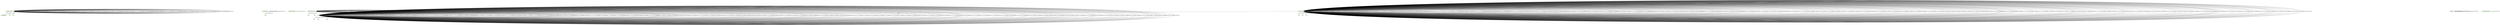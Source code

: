 digraph {
fontname="Helvetica";
node[style=filled, fontname="Helvetica", colorscheme=greens3, color=1];
MergedAdapter;
s11[peripheries=2];
WebViewContextMenu;
s0[peripheries=2];
s2[peripheries=2];
s6;
s9[peripheries=2];
MailActivity;
EmailCopyContextMenu;
s8[peripheries=2];
MailboxSelectionActivity;
s5[peripheries=2];
FolderSelectionActivity;
s7[peripheries=2];
s4[peripheries=2];
s10[peripheries=2];
ComposeActivity;
s3[peripheries=2];
s1[peripheries=2];
EmlViewerActivity;
FolderSelectionActivity -> FolderSelectionActivity[label="getConversationUpdater"];
ComposeActivity -> ComposeActivity[label="getBccAddresses"];
ComposeActivity -> ComposeActivity[label="findViews"];
s6 -> s8[label="onOptionsItemSelected",style=dotted];
s6 -> s6[label="composeWithExtraValues"];
ComposeActivity -> ComposeActivity[label="finishRecipientErrorDialog"];
ComposeActivity -> ComposeActivity[label="getWaitFragment"];
ComposeActivity -> ComposeActivity[label="checkValidAccounts"];
s6 -> s6[label="appendToBody"];
MailboxSelectionActivity -> MailboxSelectionActivity[label="onStart"];
s6 -> s6[label="updateActionIntent"];
s6 -> s6[label="initExtraValues"];
s6 -> s6[label="onSaveInstanceState"];
s6 -> s6[label="onRestoreInstanceState"];
ComposeActivity -> ComposeActivity[label="onAppUpPressed"];
s6 -> s6[label="onAttachmentDeleted"];
ComposeActivity -> ComposeActivity[label="convertToHashSet"];
ComposeActivity -> ComposeActivity[label="getQuotedTextOffset"];
ComposeActivity -> ComposeActivity[label="addCcAddressesToList"];
s6 -> s6[label="replyAll"];
s6 -> s6[label="setupRecipients"];
ComposeActivity -> ComposeActivity[label="updateSaveUi"];
ComposeActivity -> ComposeActivity[label="setBody"];
ComposeActivity -> ComposeActivity[label="onDestroy"];
s6 -> s6[label="doAttach"];
s6 -> s6[label="getDefaultReplyFromAccount"];
ComposeActivity -> ComposeActivity[label="addAttachments"];
ComposeActivity -> ComposeActivity[label="doSend"];
ComposeActivity -> ComposeActivity[label="updateCheckedState"];
s6 -> s6[label="showCcBcc"];
ComposeActivity -> ComposeActivity[label="showSendConfirmation"];
s6 -> s6[label="doDiscard"];
s6 -> s6[label="getBody"];
ComposeActivity -> ComposeActivity[label="doDiscard"];
ComposeActivity -> ComposeActivity[label="updateActionIntent"];
ComposeActivity -> ComposeActivity[label="showCcBcc"];
s6 -> s6[label="checkInvalidEmails"];
FolderSelectionActivity -> FolderSelectionActivity[label="onFolderSelected"];
ComposeActivity -> ComposeActivity[label="getDraftType"];
s6 -> s6[label="initReplyRecipients"];
EmailCopyContextMenu -> EmailCopyContextMenu[label="onCreateContextMenu"];
s6 -> s6[label="initChangeListeners"];
ComposeActivity -> ComposeActivity[label="beforeTextChanged"];
ComposeActivity -> ComposeActivity[label="finishCreate"];
FolderSelectionActivity -> FolderSelectionActivity[label="getFolderController"];
ComposeActivity -> ComposeActivity[label="logSendOrSave"];
s6 -> s6[label="onPause"];
FolderSelectionActivity -> FolderSelectionActivity[label="supportsDrag"];
ComposeActivity -> ComposeActivity[label="finishSetup"];
MailboxSelectionActivity -> MailboxSelectionActivity[label="getFolderSelectionActivity"];
s6 -> s6[label="getBccAddresses"];
ComposeActivity -> ComposeActivity[label="getActionString"];
s6 -> s6[label="isBodyEmpty"];
FolderSelectionActivity -> FolderSelectionActivity[label="createFolderListFragment"];
ComposeActivity -> ComposeActivity[label="sendOrSaveWithSanityChecks"];
ComposeActivity -> ComposeActivity[label="showRecipientErrorDialog"];
MailboxSelectionActivity -> MailboxSelectionActivity[label="onStop"];
ComposeActivity -> ComposeActivity[label="setFieldsFromRefMessage"];
s6 -> s6[label="recipientMatchesThisAccount"];
ComposeActivity -> ComposeActivity[label="initFromMailTo"];
MailboxSelectionActivity -> MailboxSelectionActivity[label="selectAccount"];
s6 -> s9[label="onCreate",style=dotted];
s6 -> s6[label="addAttachmentAndUpdateView"];
s6 -> s6[label="saveState"];
ComposeActivity -> ComposeActivity[label="showErrorToast"];
FolderSelectionActivity -> FolderSelectionActivity[label="doCancel"];
ComposeActivity -> ComposeActivity[label="setAccount"];
ComposeActivity -> ComposeActivity[label="initRecipientsFromRefMessage"];
s6 -> s6[label="initQuotedTextFromRefMessage"];
ComposeActivity -> ComposeActivity[label="saveIfNeeded"];
s6 -> s6[label="createActionIntent"];
s6 -> s6[label="initFromRefMessage"];
FolderSelectionActivity -> FolderSelectionActivity[label="stopDragMode"];
ComposeActivity -> ComposeActivity[label="setupRecipients"];
ComposeActivity -> ComposeActivity[label="focusBody"];
ComposeActivity -> ComposeActivity[label="onRestoreInstanceState"];
MailboxSelectionActivity -> MailboxSelectionActivity[label="getWaitFragment"];
ComposeActivity -> ComposeActivity[label="onResume"];
WebViewContextMenu -> WebViewContextMenu[label="onCreateContextMenu"];
ComposeActivity -> ComposeActivity[label="setFocus"];
ComposeActivity -> ComposeActivity[label="initAttachmentsFromIntent"];
FolderSelectionActivity -> FolderSelectionActivity[label="getPendingToastOperation"];
FolderSelectionActivity -> FolderSelectionActivity[label="createWidget"];
s6 -> s6[label="compose"];
MailboxSelectionActivity -> MailboxSelectionActivity[label="onLoadFinished"];
s6 -> s6[label="showCcBccViews"];
s6 -> s6[label="removeComposingSpans"];
MailboxSelectionActivity -> MailboxSelectionActivity[label="showWaitFragment"];
ComposeActivity -> ComposeActivity[label="QuotedTextView"];
s6 -> s6[label="getSignatureStartPosition"];
ComposeActivity -> ComposeActivity[label="getHtmlText"];
MailboxSelectionActivity -> MailboxSelectionActivity[label="completeSetupWithAccounts"];
ComposeActivity -> ComposeActivity[label="QuotedTextView"];
s6 -> s6[label="formatSenders"];
ComposeActivity -> ComposeActivity[label="finishSendConfirmDialog"];
ComposeActivity -> ComposeActivity[label="onLoadFinished"];
s6 -> s6[label="initRecipientsFromRefMessage"];
FolderSelectionActivity -> FolderSelectionActivity[label="onFolderChanged"];
s6 -> s6[label="afterTextChanged"];
ComposeActivity -> ComposeActivity[label="afterTextChanged"];
s6 -> s6[label="createMessage"];
FolderSelectionActivity -> FolderSelectionActivity[label="getSelectedSet"];
ComposeActivity -> ComposeActivity[label="createMessage"];
ComposeActivity -> ComposeActivity[label="onEditorAction"];
ComposeActivity -> s6[label="onClick"];
ComposeActivity -> ComposeActivity[label="compose"];
MailboxSelectionActivity -> MailboxSelectionActivity[label="restoreState"];
s6 -> s6[label="composeToAddress"];
ComposeActivity -> ComposeActivity[label="decodeEmailInUri"];
ComposeActivity -> ComposeActivity[label="updateHideOrShowQuotedText"];
ComposeActivity -> ComposeActivity[label="shouldSave"];
s6 -> s6[label="finishSendConfirmDialog"];
ComposeActivity -> ComposeActivity[label="initFromDraftMessage"];
ComposeActivity -> ComposeActivity[label="initReplyRecipients"];
ComposeActivity -> ComposeActivity[label="reportRenderingFeedback"];
ComposeActivity -> ComposeActivity[label="QuotedTextView"];
MailboxSelectionActivity -> s0[label="onListItemClick",style=dotted];
ComposeActivity -> ComposeActivity[label="reply"];
ComposeActivity -> ComposeActivity[label="addAddressesToList"];
s6 -> s6[label="setAccount"];
FolderSelectionActivity -> FolderSelectionActivity[label="onUndoAvailable"];
s6 -> s6[label="getAddressesFromList"];
MailboxSelectionActivity -> MailboxSelectionActivity[label="onPause"];
ComposeActivity -> ComposeActivity[label="initFromSpinner"];
ComposeActivity -> ComposeActivity[label="addAttachmentAndUpdateView"];
FolderSelectionActivity -> FolderSelectionActivity[label="getExcludedFolderTypes"];
FolderSelectionActivity -> FolderSelectionActivity[label="getErrorListener"];
EmlViewerActivity -> EmlViewerActivity[label="onCreateOptionsMenu"];
ComposeActivity -> ComposeActivity[label="onStart"];
MailboxSelectionActivity -> MailboxSelectionActivity[label="onCreate"];
FolderSelectionActivity -> FolderSelectionActivity[label="getUpOrBackController"];
s6 -> s6[label="getMode"];
ComposeActivity -> ComposeActivity[label="onSaveInstanceState"];
s6 -> s6[label="initActionBar"];
s6 -> s6[label="onResume"];
s6 -> s6[label="initFromSpinner"];
s6 -> s6[label="createForwardIntent"];
MailboxSelectionActivity -> MailboxSelectionActivity[label="setupWithAccounts"];
ComposeActivity -> ComposeActivity[label="doAttach"];
s6 -> s6[label="setBody"];
s6 -> s6[label="getMatchingRecipient"];
s6 -> s6[label="showErrorToast"];
ComposeActivity -> ComposeActivity[label="setSubject"];
MailActivity -> MailActivity[label="onCreateOptionsMenu"];
FolderSelectionActivity -> FolderSelectionActivity[label="getActivityContext"];
ComposeActivity -> ComposeActivity[label="getReplyFromAccount"];
s6 -> s10[label="onClick",style=dotted];
ComposeActivity -> ComposeActivity[label="createReplyIntent"];
ComposeActivity -> ComposeActivity[label="clearChangeListeners"];
s6 -> s6[label="registerTestSendOrSaveCallback"];
ComposeActivity -> ComposeActivity[label="initToRecipients"];
s6 -> s6[label="initFromDraftMessage"];
s6 -> s6[label="showSendConfirmDialog"];
s6 -> s6[label="convertToPrintableSignature"];
s6 -> s6[label="replacePlus"];
ComposeActivity -> ComposeActivity[label="isBodyEmpty"];
ComposeActivity -> ComposeActivity[label="getActivityContext"];
ComposeActivity -> ComposeActivity[label="getFromAccount"];
s6 -> s6[label="showRecipientErrorDialog"];
s6 -> s6[label="onBackPressed"];
ComposeActivity -> ComposeActivity[label="appendToBody"];
ComposeActivity -> ComposeActivity[label="forward"];
ComposeActivity -> ComposeActivity[label="composeWithQuotedText"];
s6 -> s6[label="onTextChanged"];
s6 -> s6[label="getReplyFromAccountFromDraft"];
ComposeActivity -> ComposeActivity[label="discardChanges"];
ComposeActivity -> ComposeActivity[label="onPause"];
ComposeActivity -> ComposeActivity[label="initFromExtras"];
s6 -> s6[label="reply"];
ComposeActivity -> ComposeActivity[label="getMatchingRecipient"];
ComposeActivity -> ComposeActivity[label="setQuotedText"];
s6 -> s6[label="initFromMailTo"];
ComposeActivity -> ComposeActivity[label="addRecipients"];
s6 -> s6[label="createReplyIntent"];
s6 -> s6[label="initFromExtras"];
s6 -> s6[label="doSend"];
s6 -> s6[label="logSendOrSave"];
FolderSelectionActivity -> FolderSelectionActivity[label="setPendingToastOperation"];
s6 -> s6[label="checkValidAccounts"];
ComposeActivity -> ComposeActivity[label="doSave"];
ComposeActivity -> ComposeActivity[label="getQuotedTextIfIncluded"];
ComposeActivity -> ComposeActivity[label="appendSignature"];
ComposeActivity -> ComposeActivity[label="showSendConfirmDialog"];
ComposeActivity -> ComposeActivity[label="updateHideOrShowCcBcc"];
ComposeActivity -> ComposeActivity[label="initChangeListeners"];
MailboxSelectionActivity -> MailboxSelectionActivity[label="onBackPressed"];
s6 -> s6[label="clearChangeListeners"];
ComposeActivity -> ComposeActivity[label="addBccAddresses"];
s6 -> s6[label="hadSavedInstanceStateMessage"];
s6 -> s6[label="onCreateOptionsMenu"];
s6 -> s6[label="getWaitFragment"];
ComposeActivity -> ComposeActivity[label="addAttachmentAndUpdateView"];
FolderSelectionActivity -> FolderSelectionActivity[label="getFolderSelector"];
s6 -> s6[label="updateSaveUi"];
s6 -> s6[label="showEmptyTextWarnings"];
MailActivity -> MailActivity[label="onPrepareOptionsMenu"];
ComposeActivity -> ComposeActivity[label="doDiscardWithoutConfirmation"];
s6 -> s6[label="showWaitFragment"];
ComposeActivity -> ComposeActivity[label="onCreateLoader"];
ComposeActivity -> ComposeActivity[label="formatSenders"];
MailActivity -> MailActivity[label="onOptionsItemSelected"];
ComposeActivity -> ComposeActivity[label="onCreateOptionsMenu"];
ComposeActivity -> ComposeActivity[label="setUpperDividerVisible"];
s6 -> s6[label="addAddressToList"];
FolderSelectionActivity -> FolderSelectionActivity[label="getHierarchyFolder"];
s6 -> s6[label="getDraftType"];
MailboxSelectionActivity -> MailboxSelectionActivity[label="updateAccountList"];
ComposeActivity -> ComposeActivity[label="saveRequestMap"];
s6 -> s6[label="getToAddresses"];
MailboxSelectionActivity -> s1[label="onClick",style=dotted];
s6 -> s6[label="initAttachments"];
s6 -> s6[label="saveRequestMap"];
FolderSelectionActivity -> FolderSelectionActivity[label="onFooterViewErrorActionClick"];
s6 -> s6[label="onPrepareOptionsMenu"];
s6 -> s6[label="finishSetup"];
s6 -> s6[label="addAttachments"];
s6 -> s6[label="showSendConfirmation"];
s6 -> s6[label="tokenizeAddressList"];
s6 -> s6[label="buildFormattedSubject"];
FolderSelectionActivity -> FolderSelectionActivity[label="getRecentFolderController"];
ComposeActivity -> ComposeActivity[label="showCcBccViews"];
ComposeActivity -> ComposeActivity[label="removeComposingSpans"];
ComposeActivity -> ComposeActivity[label="findQuotedTextIndex"];
s6 -> s6[label="doSave"];
s6 -> s6[label="onEditorAction"];
s6 -> s6[label="onLoaderReset"];
s6 -> s6[label="onStop"];
s6 -> s6[label="setFieldsFromRefMessage"];
s6 -> s6[label="initQuotedText"];
ComposeActivity -> ComposeActivity[label="addAttachmentAndUpdateView"];
MailboxSelectionActivity -> MailboxSelectionActivity[label="onNewIntent"];
ComposeActivity -> ComposeActivity[label="isTextIncluded"];
ComposeActivity -> ComposeActivity[label="getReplyFromAccountForReply"];
FolderSelectionActivity -> FolderSelectionActivity[label="getListHandler"];
ComposeActivity -> ComposeActivity[label="setQuotedText"];
FolderSelectionActivity -> FolderSelectionActivity[label="startDragMode"];
FolderSelectionActivity -> MergedAdapter[label="onCreate"];
s6 -> s6[label="onRespondInline"];
s6 -> s6[label="addToAddresses"];
FolderSelectionActivity -> FolderSelectionActivity[label="onResume"];
MailboxSelectionActivity -> MailboxSelectionActivity[label="onCreateLoader"];
ComposeActivity -> ComposeActivity[label="onAttachmentDeleted"];
ComposeActivity -> ComposeActivity[label="populateData"];
ComposeActivity -> ComposeActivity[label="containsQuotedText"];
s6 -> s6[label="sendOrSave"];
s6 -> s6[label="addRecipients"];
s6 -> s6[label="updateHideOrShowQuotedText"];
ComposeActivity -> ComposeActivity[label="getQuotedText"];
ComposeActivity -> ComposeActivity[label="onPrepareOptionsMenu"];
ComposeActivity -> ComposeActivity[label="addAddressToList"];
s6 -> s6[label="sendOrSaveInternal"];
s6 -> s6[label="reportRenderingFeedback"];
ComposeActivity -> ComposeActivity[label="showAttachmentTooBigToast"];
s6 -> s6[label="addAddressesToList"];
ComposeActivity -> ComposeActivity[label="setRespondInlineListener"];
s6 -> s6[label="getActivityContext"];
FolderSelectionActivity -> FolderSelectionActivity[label="isAccessibilityEnabled"];
s6 -> s6[label="updateHideOrShowCcBcc"];
s6 -> s6[label="onActivityResult"];
ComposeActivity -> ComposeActivity[label="getToAddresses"];
s6 -> s6[label="onAccountChanged"];
s6 -> s6[label="onAttachmentAdded"];
s6 -> s6[label="enableSave"];
s6 -> s6[label="addBccAddresses"];
s6 -> s6[label="composeWithQuotedText"];
s6 -> s6[label="convertToHashSet"];
ComposeActivity -> ComposeActivity[label="onTextChanged"];
s6 -> s6[label="findViews"];
ComposeActivity -> ComposeActivity[label="addCcAddresses"];
ComposeActivity -> ComposeActivity[label="replaceFragment"];
s6 -> s6[label="getActionString"];
s6 -> s6[label="doDiscardWithoutConfirmation"];
s6 -> s6[label="setFocus"];
ComposeActivity -> ComposeActivity[label="showWaitFragment"];
ComposeActivity -> ComposeActivity[label="createForwardIntent"];
s6 -> s6[label="onStart"];
FolderSelectionActivity -> FolderSelectionActivity[label="getFolderChangeListener"];
ComposeActivity -> ComposeActivity[label="initQuotedText"];
ComposeActivity -> ComposeActivity[label="replacePlus"];
ComposeActivity -> ComposeActivity[label="getAttachments"];
ComposeActivity -> ComposeActivity[label="setQuotedTextFromDraft"];
ComposeActivity -> ComposeActivity[label="isBlank"];
s6 -> s6[label="decodeEmailInUri"];
s6 -> s6[label="getReplyFromAccountForReply"];
ComposeActivity -> ComposeActivity[label="getBody"];
s6 -> s6[label="onNavigationItemSelected"];
s6 -> s6[label="addAttachmentAndUpdateView"];
s6 -> s6[label="showAttachmentTooBigToast"];
EmlViewerActivity -> s11[label="onOptionsItemSelected",style=dotted];
ComposeActivity -> ComposeActivity[label="setQuotedTextFromHtml"];
ComposeActivity -> ComposeActivity[label="editDraft"];
s6 -> s6[label="onAppUpPressed"];
ComposeActivity -> ComposeActivity[label="isSubjectEmpty"];
ComposeActivity -> ComposeActivity[label="registerTestSendOrSaveCallback"];
s6 -> s6[label="launch"];
ComposeActivity -> ComposeActivity[label="onLoaderReset"];
s6 -> s6[label="resetMessageForModeChange"];
ComposeActivity -> ComposeActivity[label="resetMessageForModeChange"];
s6 -> s6[label="isBlank"];
MailboxSelectionActivity -> MailboxSelectionActivity[label="onLoaderReset"];
s6 -> s6[label="addCcAddressesToList"];
ComposeActivity -> ComposeActivity[label="composeToAddress"];
ComposeActivity -> ComposeActivity[label="setShowHideListener"];
ComposeActivity -> ComposeActivity[label="sendOrSaveInternal"];
ComposeActivity -> ComposeActivity[label="onAccountChanged"];
s6 -> s6[label="initToRecipients"];
MailboxSelectionActivity -> MailboxSelectionActivity[label="replaceFragment"];
ComposeActivity -> ComposeActivity[label="launch"];
ComposeActivity -> ComposeActivity[label="respondInline"];
FolderSelectionActivity -> FolderSelectionActivity[label="getViewMode"];
ComposeActivity -> ComposeActivity[label="initActionBar"];
ComposeActivity -> ComposeActivity[label="checkInvalidEmails"];
ComposeActivity -> ComposeActivity[label="enableSave"];
ComposeActivity -> s7[label="onClick",style=dotted];
s6 -> s6[label="beforeTextChanged"];
s6 -> s6[label="saveIfNeeded"];
s6 -> s6[label="shouldSave"];
ComposeActivity -> ComposeActivity[label="initQuotedTextFromRefMessage"];
s6 -> s6[label="addCcAddresses"];
ComposeActivity -> ComposeActivity[label="onActivityResult"];
s6 -> s6[label="editDraft"];
ComposeActivity -> ComposeActivity[label="getCcAddresses"];
FolderSelectionActivity -> FolderSelectionActivity[label="getAccountController"];
ComposeActivity -> ComposeActivity[label="showEmptyTextWarnings"];
ComposeActivity -> ComposeActivity[label="sendOrSave"];
FolderSelectionActivity -> s2[label="onClick",style=dotted];
s6 -> s6[label="obtainAccount"];
ComposeActivity -> ComposeActivity[label="obtainAccount"];
ComposeActivity -> s5[label="onCreate",style=dotted];
ComposeActivity -> ComposeActivity[label="updateQuotedTextVisibility"];
FolderSelectionActivity -> s3[label="onClick",style=dotted];
ComposeActivity -> ComposeActivity[label="initFromRefMessage"];
ComposeActivity -> ComposeActivity[label="getDefaultReplyFromAccount"];
s6 -> s6[label="initRecipients"];
ComposeActivity -> ComposeActivity[label="getAddressesFromList"];
FolderSelectionActivity -> FolderSelectionActivity[label="onAnimationEnd"];
MailboxSelectionActivity -> MailboxSelectionActivity[label="onResume"];
ComposeActivity -> ComposeActivity[label="hadSavedInstanceStateMessage"];
ComposeActivity -> ComposeActivity[label="initExtraValues"];
s6 -> s6[label="getAttachments"];
s6 -> s6[label="onCreateLoader"];
EmlViewerActivity -> EmlViewerActivity[label="onPrepareOptionsMenu"];
ComposeActivity -> ComposeActivity[label="initAttachments"];
FolderSelectionActivity -> FolderSelectionActivity[label="getFragmentLauncher"];
FolderSelectionActivity -> FolderSelectionActivity[label="onFooterViewLoadMoreClick"];
ComposeActivity -> ComposeActivity[label="allowRespondInline"];
MailboxSelectionActivity -> MailboxSelectionActivity[label="onSaveInstanceState"];
s6 -> s6[label="sendOrSaveWithSanityChecks"];
ComposeActivity -> ComposeActivity[label="createActionIntent"];
ComposeActivity -> ComposeActivity[label="convertToPrintableSignature"];
ComposeActivity -> ComposeActivity[label="addToAddresses"];
s6 -> s6[label="forward"];
ComposeActivity -> ComposeActivity[label="replyAll"];
ComposeActivity -> ComposeActivity[label="getMode"];
ComposeActivity -> ComposeActivity[label="onRespondInline"];
s6 -> s6[label="replaceFragment"];
s6 -> s6[label="addAttachmentAndUpdateView"];
s6 -> s6[label="appendSignature"];
ComposeActivity -> ComposeActivity[label="recipientMatchesThisAccount"];
s6 -> s6[label="getFromAccount"];
s6 -> s6[label="discardChanges"];
ComposeActivity -> ComposeActivity[label="tokenizeAddressList"];
ComposeActivity -> s4[label="onOptionsItemSelected",style=dotted];
FolderSelectionActivity -> FolderSelectionActivity[label="handleDrop"];
ComposeActivity -> ComposeActivity[label="getSignatureStartPosition"];
s6 -> s6[label="getReplyFromAccount"];
s6 -> s6[label="finishCreate"];
s6 -> s6[label="initAttachmentsFromIntent"];
FolderSelectionActivity -> FolderSelectionActivity[label="getConversationListHelper"];
ComposeActivity -> ComposeActivity[label="saveState"];
ComposeActivity -> ComposeActivity[label="allowQuotedText"];
ComposeActivity -> ComposeActivity[label="getReplyFromAccountFromDraft"];
ComposeActivity -> ComposeActivity[label="initRecipients"];
ComposeActivity -> ComposeActivity[label="onStop"];
s6 -> s6[label="focusBody"];
ComposeActivity -> ComposeActivity[label="buildFormattedSubject"];
ComposeActivity -> ComposeActivity[label="onAttachmentAdded"];
s6 -> s6[label="isSubjectEmpty"];
ComposeActivity -> ComposeActivity[label="composeWithExtraValues"];
s6 -> s6[label="setSubject"];
s6 -> s6[label="onLoadFinished"];
s6 -> s6[label="finishRecipientErrorDialog"];
ComposeActivity -> ComposeActivity[label="onBackPressed"];
FolderSelectionActivity -> FolderSelectionActivity[label="getHelpContext"];
s6 -> s6[label="getCcAddresses"];
ComposeActivity -> ComposeActivity[label="onNavigationItemSelected"];
MailboxSelectionActivity -> MailboxSelectionActivity[label="onActivityResult"];
}